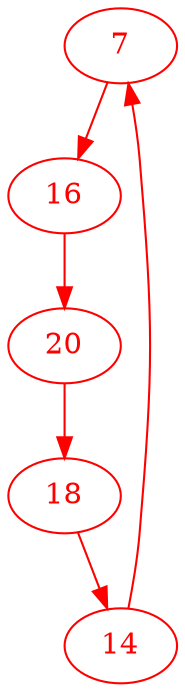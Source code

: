 digraph g{
node [color = red, fontcolor=red]; 7 14 16 18 20 ;
7 -> 16 [color=red] ;
14 -> 7 [color=red] ;
16 -> 20 [color=red] ;
18 -> 14 [color=red] ;
20 -> 18 [color=red] ;
}